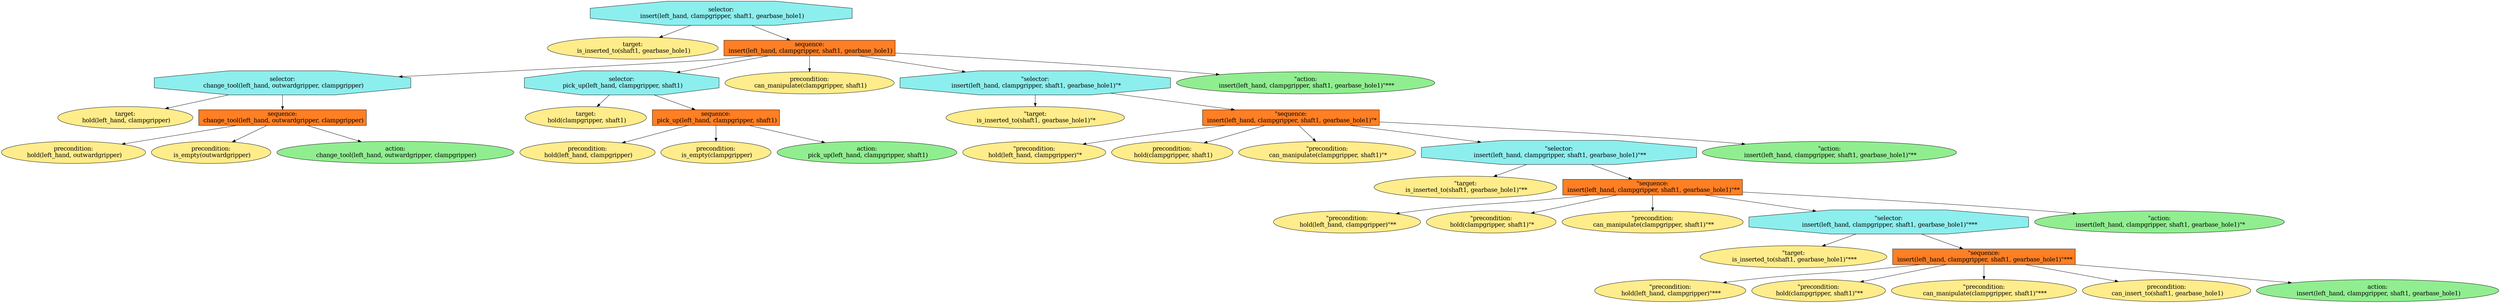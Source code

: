 digraph pastafarianism {
ordering=out;
graph [fontname="times-roman"];
node [fontname="times-roman"];
edge [fontname="times-roman"];
"selector:
 insert(left_hand, clampgripper, shaft1, gearbase_hole1)" [fillcolor=darkslategray2, fontcolor=black, fontsize=18, label="selector:
 insert(left_hand, clampgripper, shaft1, gearbase_hole1)", shape=octagon, style=filled];
"target:
 is_inserted_to(shaft1, gearbase_hole1)" [fillcolor=lightgoldenrod1, fontcolor=black, fontsize=18, label="target:
 is_inserted_to(shaft1, gearbase_hole1)", shape=ellipse, style=filled];
"selector:
 insert(left_hand, clampgripper, shaft1, gearbase_hole1)" -> "target:
 is_inserted_to(shaft1, gearbase_hole1)";
"sequence:
 insert(left_hand, clampgripper, shaft1, gearbase_hole1)" [fillcolor=chocolate1, fontcolor=black, fontsize=18, label="sequence:
 insert(left_hand, clampgripper, shaft1, gearbase_hole1)", shape=box, style=filled];
"selector:
 insert(left_hand, clampgripper, shaft1, gearbase_hole1)" -> "sequence:
 insert(left_hand, clampgripper, shaft1, gearbase_hole1)";
"selector:
 change_tool(left_hand, outwardgripper, clampgripper)" [fillcolor=darkslategray2, fontcolor=black, fontsize=18, label="selector:
 change_tool(left_hand, outwardgripper, clampgripper)", shape=octagon, style=filled];
"sequence:
 insert(left_hand, clampgripper, shaft1, gearbase_hole1)" -> "selector:
 change_tool(left_hand, outwardgripper, clampgripper)";
"target:
 hold(left_hand, clampgripper)" [fillcolor=lightgoldenrod1, fontcolor=black, fontsize=18, label="target:
 hold(left_hand, clampgripper)", shape=ellipse, style=filled];
"selector:
 change_tool(left_hand, outwardgripper, clampgripper)" -> "target:
 hold(left_hand, clampgripper)";
"sequence:
 change_tool(left_hand, outwardgripper, clampgripper)" [fillcolor=chocolate1, fontcolor=black, fontsize=18, label="sequence:
 change_tool(left_hand, outwardgripper, clampgripper)", shape=box, style=filled];
"selector:
 change_tool(left_hand, outwardgripper, clampgripper)" -> "sequence:
 change_tool(left_hand, outwardgripper, clampgripper)";
"precondition:
 hold(left_hand, outwardgripper)" [fillcolor=lightgoldenrod1, fontcolor=black, fontsize=18, label="precondition:
 hold(left_hand, outwardgripper)", shape=ellipse, style=filled];
"sequence:
 change_tool(left_hand, outwardgripper, clampgripper)" -> "precondition:
 hold(left_hand, outwardgripper)";
"precondition:
 is_empty(outwardgripper)" [fillcolor=lightgoldenrod1, fontcolor=black, fontsize=18, label="precondition:
 is_empty(outwardgripper)", shape=ellipse, style=filled];
"sequence:
 change_tool(left_hand, outwardgripper, clampgripper)" -> "precondition:
 is_empty(outwardgripper)";
"action:
 change_tool(left_hand, outwardgripper, clampgripper)" [fillcolor=lightgreen, fontcolor=black, fontsize=18, label="action:
 change_tool(left_hand, outwardgripper, clampgripper)", shape=ellipse, style=filled];
"sequence:
 change_tool(left_hand, outwardgripper, clampgripper)" -> "action:
 change_tool(left_hand, outwardgripper, clampgripper)";
"selector:
 pick_up(left_hand, clampgripper, shaft1)" [fillcolor=darkslategray2, fontcolor=black, fontsize=18, label="selector:
 pick_up(left_hand, clampgripper, shaft1)", shape=octagon, style=filled];
"sequence:
 insert(left_hand, clampgripper, shaft1, gearbase_hole1)" -> "selector:
 pick_up(left_hand, clampgripper, shaft1)";
"target:
 hold(clampgripper, shaft1)" [fillcolor=lightgoldenrod1, fontcolor=black, fontsize=18, label="target:
 hold(clampgripper, shaft1)", shape=ellipse, style=filled];
"selector:
 pick_up(left_hand, clampgripper, shaft1)" -> "target:
 hold(clampgripper, shaft1)";
"sequence:
 pick_up(left_hand, clampgripper, shaft1)" [fillcolor=chocolate1, fontcolor=black, fontsize=18, label="sequence:
 pick_up(left_hand, clampgripper, shaft1)", shape=box, style=filled];
"selector:
 pick_up(left_hand, clampgripper, shaft1)" -> "sequence:
 pick_up(left_hand, clampgripper, shaft1)";
"precondition:
 hold(left_hand, clampgripper)" [fillcolor=lightgoldenrod1, fontcolor=black, fontsize=18, label="precondition:
 hold(left_hand, clampgripper)", shape=ellipse, style=filled];
"sequence:
 pick_up(left_hand, clampgripper, shaft1)" -> "precondition:
 hold(left_hand, clampgripper)";
"precondition:
 is_empty(clampgripper)" [fillcolor=lightgoldenrod1, fontcolor=black, fontsize=18, label="precondition:
 is_empty(clampgripper)", shape=ellipse, style=filled];
"sequence:
 pick_up(left_hand, clampgripper, shaft1)" -> "precondition:
 is_empty(clampgripper)";
"action:
 pick_up(left_hand, clampgripper, shaft1)" [fillcolor=lightgreen, fontcolor=black, fontsize=18, label="action:
 pick_up(left_hand, clampgripper, shaft1)", shape=ellipse, style=filled];
"sequence:
 pick_up(left_hand, clampgripper, shaft1)" -> "action:
 pick_up(left_hand, clampgripper, shaft1)";
"precondition:
 can_manipulate(clampgripper, shaft1)" [fillcolor=lightgoldenrod1, fontcolor=black, fontsize=18, label="precondition:
 can_manipulate(clampgripper, shaft1)", shape=ellipse, style=filled];
"sequence:
 insert(left_hand, clampgripper, shaft1, gearbase_hole1)" -> "precondition:
 can_manipulate(clampgripper, shaft1)";
"\"selector:\n insert(left_hand, clampgripper, shaft1, gearbase_hole1)\"*" [fillcolor=darkslategray2, fontcolor=black, fontsize=18, label="\"selector:\n insert(left_hand, clampgripper, shaft1, gearbase_hole1)\"*", shape=octagon, style=filled];
"sequence:
 insert(left_hand, clampgripper, shaft1, gearbase_hole1)" -> "\"selector:\n insert(left_hand, clampgripper, shaft1, gearbase_hole1)\"*";
"\"target:\n is_inserted_to(shaft1, gearbase_hole1)\"*" [fillcolor=lightgoldenrod1, fontcolor=black, fontsize=18, label="\"target:\n is_inserted_to(shaft1, gearbase_hole1)\"*", shape=ellipse, style=filled];
"\"selector:\n insert(left_hand, clampgripper, shaft1, gearbase_hole1)\"*" -> "\"target:\n is_inserted_to(shaft1, gearbase_hole1)\"*";
"\"sequence:\n insert(left_hand, clampgripper, shaft1, gearbase_hole1)\"*" [fillcolor=chocolate1, fontcolor=black, fontsize=18, label="\"sequence:\n insert(left_hand, clampgripper, shaft1, gearbase_hole1)\"*", shape=box, style=filled];
"\"selector:\n insert(left_hand, clampgripper, shaft1, gearbase_hole1)\"*" -> "\"sequence:\n insert(left_hand, clampgripper, shaft1, gearbase_hole1)\"*";
"\"precondition:\n hold(left_hand, clampgripper)\"*" [fillcolor=lightgoldenrod1, fontcolor=black, fontsize=18, label="\"precondition:\n hold(left_hand, clampgripper)\"*", shape=ellipse, style=filled];
"\"sequence:\n insert(left_hand, clampgripper, shaft1, gearbase_hole1)\"*" -> "\"precondition:\n hold(left_hand, clampgripper)\"*";
"precondition:
 hold(clampgripper, shaft1)" [fillcolor=lightgoldenrod1, fontcolor=black, fontsize=18, label="precondition:
 hold(clampgripper, shaft1)", shape=ellipse, style=filled];
"\"sequence:\n insert(left_hand, clampgripper, shaft1, gearbase_hole1)\"*" -> "precondition:
 hold(clampgripper, shaft1)";
"\"precondition:\n can_manipulate(clampgripper, shaft1)\"*" [fillcolor=lightgoldenrod1, fontcolor=black, fontsize=18, label="\"precondition:\n can_manipulate(clampgripper, shaft1)\"*", shape=ellipse, style=filled];
"\"sequence:\n insert(left_hand, clampgripper, shaft1, gearbase_hole1)\"*" -> "\"precondition:\n can_manipulate(clampgripper, shaft1)\"*";
"\"selector:\n insert(left_hand, clampgripper, shaft1, gearbase_hole1)\"**" [fillcolor=darkslategray2, fontcolor=black, fontsize=18, label="\"selector:\n insert(left_hand, clampgripper, shaft1, gearbase_hole1)\"**", shape=octagon, style=filled];
"\"sequence:\n insert(left_hand, clampgripper, shaft1, gearbase_hole1)\"*" -> "\"selector:\n insert(left_hand, clampgripper, shaft1, gearbase_hole1)\"**";
"\"target:\n is_inserted_to(shaft1, gearbase_hole1)\"**" [fillcolor=lightgoldenrod1, fontcolor=black, fontsize=18, label="\"target:\n is_inserted_to(shaft1, gearbase_hole1)\"**", shape=ellipse, style=filled];
"\"selector:\n insert(left_hand, clampgripper, shaft1, gearbase_hole1)\"**" -> "\"target:\n is_inserted_to(shaft1, gearbase_hole1)\"**";
"\"sequence:\n insert(left_hand, clampgripper, shaft1, gearbase_hole1)\"**" [fillcolor=chocolate1, fontcolor=black, fontsize=18, label="\"sequence:\n insert(left_hand, clampgripper, shaft1, gearbase_hole1)\"**", shape=box, style=filled];
"\"selector:\n insert(left_hand, clampgripper, shaft1, gearbase_hole1)\"**" -> "\"sequence:\n insert(left_hand, clampgripper, shaft1, gearbase_hole1)\"**";
"\"precondition:\n hold(left_hand, clampgripper)\"**" [fillcolor=lightgoldenrod1, fontcolor=black, fontsize=18, label="\"precondition:\n hold(left_hand, clampgripper)\"**", shape=ellipse, style=filled];
"\"sequence:\n insert(left_hand, clampgripper, shaft1, gearbase_hole1)\"**" -> "\"precondition:\n hold(left_hand, clampgripper)\"**";
"\"precondition:\n hold(clampgripper, shaft1)\"*" [fillcolor=lightgoldenrod1, fontcolor=black, fontsize=18, label="\"precondition:\n hold(clampgripper, shaft1)\"*", shape=ellipse, style=filled];
"\"sequence:\n insert(left_hand, clampgripper, shaft1, gearbase_hole1)\"**" -> "\"precondition:\n hold(clampgripper, shaft1)\"*";
"\"precondition:\n can_manipulate(clampgripper, shaft1)\"**" [fillcolor=lightgoldenrod1, fontcolor=black, fontsize=18, label="\"precondition:\n can_manipulate(clampgripper, shaft1)\"**", shape=ellipse, style=filled];
"\"sequence:\n insert(left_hand, clampgripper, shaft1, gearbase_hole1)\"**" -> "\"precondition:\n can_manipulate(clampgripper, shaft1)\"**";
"\"selector:\n insert(left_hand, clampgripper, shaft1, gearbase_hole1)\"***" [fillcolor=darkslategray2, fontcolor=black, fontsize=18, label="\"selector:\n insert(left_hand, clampgripper, shaft1, gearbase_hole1)\"***", shape=octagon, style=filled];
"\"sequence:\n insert(left_hand, clampgripper, shaft1, gearbase_hole1)\"**" -> "\"selector:\n insert(left_hand, clampgripper, shaft1, gearbase_hole1)\"***";
"\"target:\n is_inserted_to(shaft1, gearbase_hole1)\"***" [fillcolor=lightgoldenrod1, fontcolor=black, fontsize=18, label="\"target:\n is_inserted_to(shaft1, gearbase_hole1)\"***", shape=ellipse, style=filled];
"\"selector:\n insert(left_hand, clampgripper, shaft1, gearbase_hole1)\"***" -> "\"target:\n is_inserted_to(shaft1, gearbase_hole1)\"***";
"\"sequence:\n insert(left_hand, clampgripper, shaft1, gearbase_hole1)\"***" [fillcolor=chocolate1, fontcolor=black, fontsize=18, label="\"sequence:\n insert(left_hand, clampgripper, shaft1, gearbase_hole1)\"***", shape=box, style=filled];
"\"selector:\n insert(left_hand, clampgripper, shaft1, gearbase_hole1)\"***" -> "\"sequence:\n insert(left_hand, clampgripper, shaft1, gearbase_hole1)\"***";
"\"precondition:\n hold(left_hand, clampgripper)\"***" [fillcolor=lightgoldenrod1, fontcolor=black, fontsize=18, label="\"precondition:\n hold(left_hand, clampgripper)\"***", shape=ellipse, style=filled];
"\"sequence:\n insert(left_hand, clampgripper, shaft1, gearbase_hole1)\"***" -> "\"precondition:\n hold(left_hand, clampgripper)\"***";
"\"precondition:\n hold(clampgripper, shaft1)\"**" [fillcolor=lightgoldenrod1, fontcolor=black, fontsize=18, label="\"precondition:\n hold(clampgripper, shaft1)\"**", shape=ellipse, style=filled];
"\"sequence:\n insert(left_hand, clampgripper, shaft1, gearbase_hole1)\"***" -> "\"precondition:\n hold(clampgripper, shaft1)\"**";
"\"precondition:\n can_manipulate(clampgripper, shaft1)\"***" [fillcolor=lightgoldenrod1, fontcolor=black, fontsize=18, label="\"precondition:\n can_manipulate(clampgripper, shaft1)\"***", shape=ellipse, style=filled];
"\"sequence:\n insert(left_hand, clampgripper, shaft1, gearbase_hole1)\"***" -> "\"precondition:\n can_manipulate(clampgripper, shaft1)\"***";
"precondition:
 can_insert_to(shaft1, gearbase_hole1)" [fillcolor=lightgoldenrod1, fontcolor=black, fontsize=18, label="precondition:
 can_insert_to(shaft1, gearbase_hole1)", shape=ellipse, style=filled];
"\"sequence:\n insert(left_hand, clampgripper, shaft1, gearbase_hole1)\"***" -> "precondition:
 can_insert_to(shaft1, gearbase_hole1)";
"action:
 insert(left_hand, clampgripper, shaft1, gearbase_hole1)" [fillcolor=lightgreen, fontcolor=black, fontsize=18, label="action:
 insert(left_hand, clampgripper, shaft1, gearbase_hole1)", shape=ellipse, style=filled];
"\"sequence:\n insert(left_hand, clampgripper, shaft1, gearbase_hole1)\"***" -> "action:
 insert(left_hand, clampgripper, shaft1, gearbase_hole1)";
"\"action:\n insert(left_hand, clampgripper, shaft1, gearbase_hole1)\"*" [fillcolor=lightgreen, fontcolor=black, fontsize=18, label="\"action:\n insert(left_hand, clampgripper, shaft1, gearbase_hole1)\"*", shape=ellipse, style=filled];
"\"sequence:\n insert(left_hand, clampgripper, shaft1, gearbase_hole1)\"**" -> "\"action:\n insert(left_hand, clampgripper, shaft1, gearbase_hole1)\"*";
"\"action:\n insert(left_hand, clampgripper, shaft1, gearbase_hole1)\"**" [fillcolor=lightgreen, fontcolor=black, fontsize=18, label="\"action:\n insert(left_hand, clampgripper, shaft1, gearbase_hole1)\"**", shape=ellipse, style=filled];
"\"sequence:\n insert(left_hand, clampgripper, shaft1, gearbase_hole1)\"*" -> "\"action:\n insert(left_hand, clampgripper, shaft1, gearbase_hole1)\"**";
"\"action:\n insert(left_hand, clampgripper, shaft1, gearbase_hole1)\"***" [fillcolor=lightgreen, fontcolor=black, fontsize=18, label="\"action:\n insert(left_hand, clampgripper, shaft1, gearbase_hole1)\"***", shape=ellipse, style=filled];
"sequence:
 insert(left_hand, clampgripper, shaft1, gearbase_hole1)" -> "\"action:\n insert(left_hand, clampgripper, shaft1, gearbase_hole1)\"***";
}
